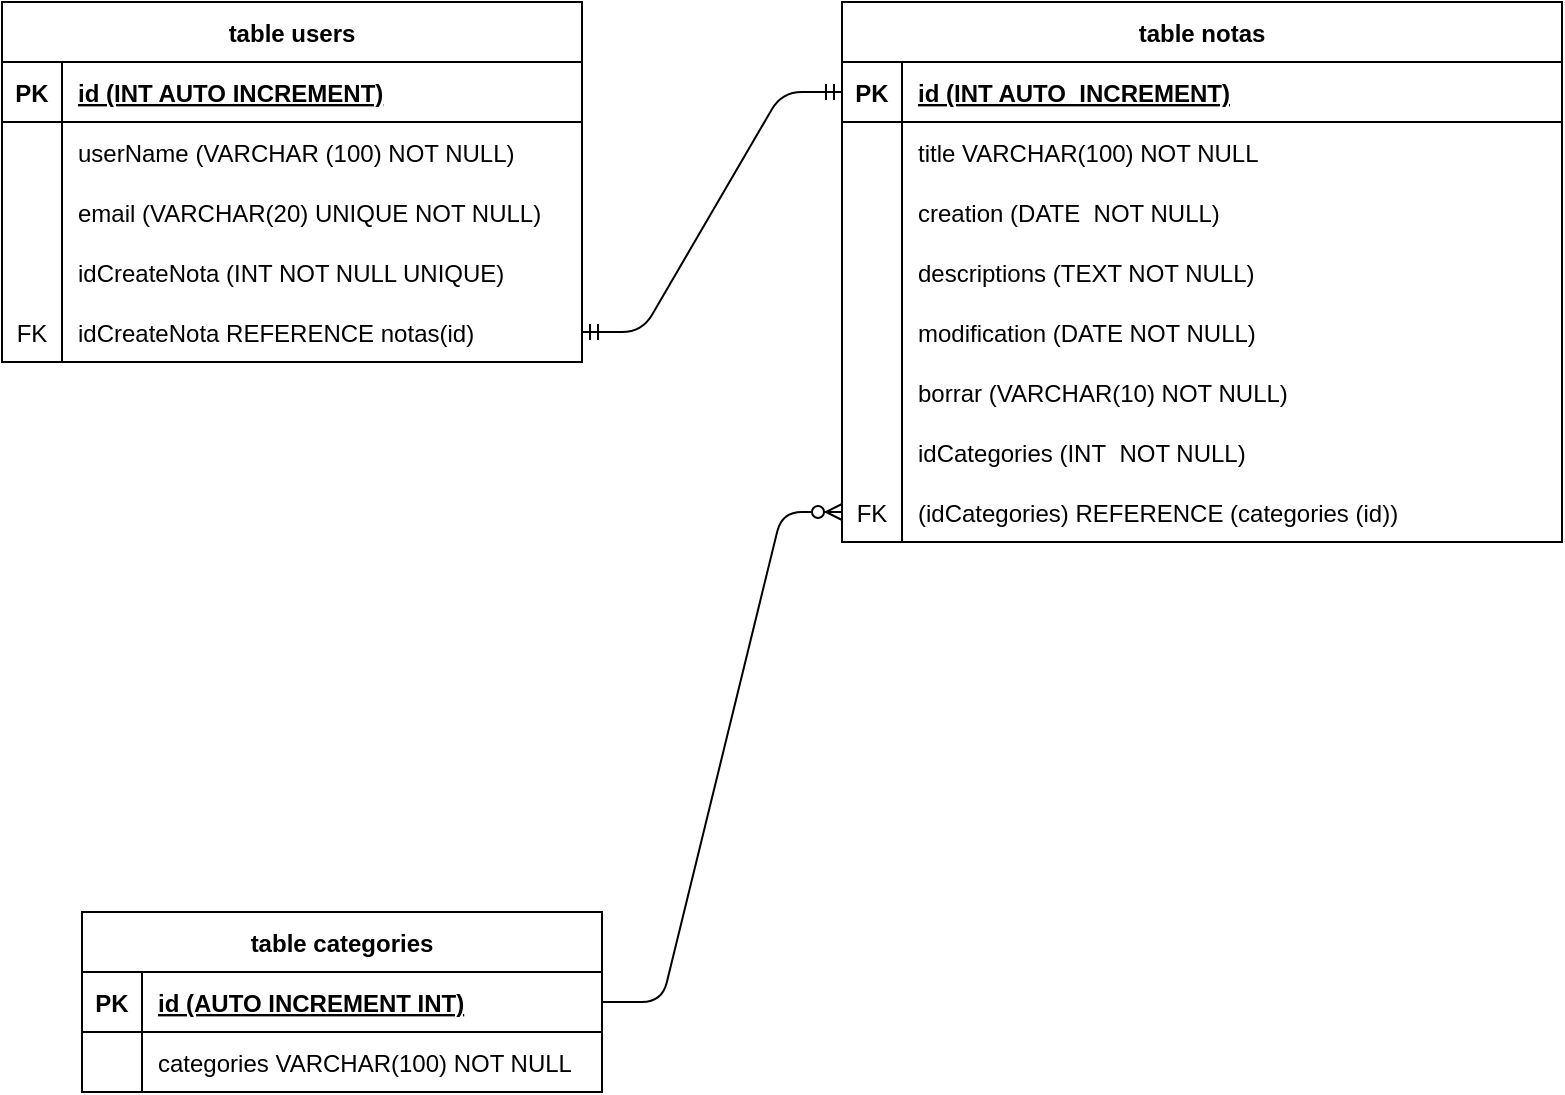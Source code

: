 <mxfile>
    <diagram id="QTij1_NT8wKQLhDXVTzH" name="Página-1">
        <mxGraphModel dx="1005" dy="997" grid="1" gridSize="10" guides="1" tooltips="1" connect="1" arrows="1" fold="1" page="1" pageScale="1" pageWidth="827" pageHeight="1169" math="0" shadow="0">
            <root>
                <mxCell id="0"/>
                <mxCell id="1" parent="0"/>
                <mxCell id="2" value="table categories" style="shape=table;startSize=30;container=1;collapsible=1;childLayout=tableLayout;fixedRows=1;rowLines=0;fontStyle=1;align=center;resizeLast=1;" vertex="1" parent="1">
                    <mxGeometry x="60" y="495" width="260" height="90" as="geometry"/>
                </mxCell>
                <mxCell id="3" value="" style="shape=partialRectangle;collapsible=0;dropTarget=0;pointerEvents=0;fillColor=none;top=0;left=0;bottom=1;right=0;points=[[0,0.5],[1,0.5]];portConstraint=eastwest;" vertex="1" parent="2">
                    <mxGeometry y="30" width="260" height="30" as="geometry"/>
                </mxCell>
                <mxCell id="4" value="PK" style="shape=partialRectangle;connectable=0;fillColor=none;top=0;left=0;bottom=0;right=0;fontStyle=1;overflow=hidden;" vertex="1" parent="3">
                    <mxGeometry width="30" height="30" as="geometry"/>
                </mxCell>
                <mxCell id="5" value="id (AUTO INCREMENT INT)" style="shape=partialRectangle;connectable=0;fillColor=none;top=0;left=0;bottom=0;right=0;align=left;spacingLeft=6;fontStyle=5;overflow=hidden;" vertex="1" parent="3">
                    <mxGeometry x="30" width="230" height="30" as="geometry"/>
                </mxCell>
                <mxCell id="6" value="" style="shape=partialRectangle;collapsible=0;dropTarget=0;pointerEvents=0;fillColor=none;top=0;left=0;bottom=0;right=0;points=[[0,0.5],[1,0.5]];portConstraint=eastwest;" vertex="1" parent="2">
                    <mxGeometry y="60" width="260" height="30" as="geometry"/>
                </mxCell>
                <mxCell id="7" value="" style="shape=partialRectangle;connectable=0;fillColor=none;top=0;left=0;bottom=0;right=0;editable=1;overflow=hidden;" vertex="1" parent="6">
                    <mxGeometry width="30" height="30" as="geometry"/>
                </mxCell>
                <mxCell id="8" value="categories VARCHAR(100) NOT NULL" style="shape=partialRectangle;connectable=0;fillColor=none;top=0;left=0;bottom=0;right=0;align=left;spacingLeft=6;overflow=hidden;" vertex="1" parent="6">
                    <mxGeometry x="30" width="230" height="30" as="geometry"/>
                </mxCell>
                <mxCell id="16" value="table notas" style="shape=table;startSize=30;container=1;collapsible=1;childLayout=tableLayout;fixedRows=1;rowLines=0;fontStyle=1;align=center;resizeLast=1;" vertex="1" parent="1">
                    <mxGeometry x="440" y="40" width="360" height="270" as="geometry"/>
                </mxCell>
                <mxCell id="17" value="" style="shape=partialRectangle;collapsible=0;dropTarget=0;pointerEvents=0;fillColor=none;top=0;left=0;bottom=1;right=0;points=[[0,0.5],[1,0.5]];portConstraint=eastwest;" vertex="1" parent="16">
                    <mxGeometry y="30" width="360" height="30" as="geometry"/>
                </mxCell>
                <mxCell id="18" value="PK" style="shape=partialRectangle;connectable=0;fillColor=none;top=0;left=0;bottom=0;right=0;fontStyle=1;overflow=hidden;" vertex="1" parent="17">
                    <mxGeometry width="30" height="30" as="geometry"/>
                </mxCell>
                <mxCell id="19" value="id (INT AUTO_INCREMENT)" style="shape=partialRectangle;connectable=0;fillColor=none;top=0;left=0;bottom=0;right=0;align=left;spacingLeft=6;fontStyle=5;overflow=hidden;" vertex="1" parent="17">
                    <mxGeometry x="30" width="330" height="30" as="geometry"/>
                </mxCell>
                <mxCell id="20" value="" style="shape=partialRectangle;collapsible=0;dropTarget=0;pointerEvents=0;fillColor=none;top=0;left=0;bottom=0;right=0;points=[[0,0.5],[1,0.5]];portConstraint=eastwest;" vertex="1" parent="16">
                    <mxGeometry y="60" width="360" height="30" as="geometry"/>
                </mxCell>
                <mxCell id="21" value="" style="shape=partialRectangle;connectable=0;fillColor=none;top=0;left=0;bottom=0;right=0;editable=1;overflow=hidden;" vertex="1" parent="20">
                    <mxGeometry width="30" height="30" as="geometry"/>
                </mxCell>
                <mxCell id="22" value="title VARCHAR(100) NOT NULL" style="shape=partialRectangle;connectable=0;fillColor=none;top=0;left=0;bottom=0;right=0;align=left;spacingLeft=6;overflow=hidden;" vertex="1" parent="20">
                    <mxGeometry x="30" width="330" height="30" as="geometry"/>
                </mxCell>
                <mxCell id="23" value="" style="shape=partialRectangle;collapsible=0;dropTarget=0;pointerEvents=0;fillColor=none;top=0;left=0;bottom=0;right=0;points=[[0,0.5],[1,0.5]];portConstraint=eastwest;" vertex="1" parent="16">
                    <mxGeometry y="90" width="360" height="30" as="geometry"/>
                </mxCell>
                <mxCell id="24" value="" style="shape=partialRectangle;connectable=0;fillColor=none;top=0;left=0;bottom=0;right=0;editable=1;overflow=hidden;" vertex="1" parent="23">
                    <mxGeometry width="30" height="30" as="geometry"/>
                </mxCell>
                <mxCell id="25" value="creation (DATE  NOT NULL)" style="shape=partialRectangle;connectable=0;fillColor=none;top=0;left=0;bottom=0;right=0;align=left;spacingLeft=6;overflow=hidden;" vertex="1" parent="23">
                    <mxGeometry x="30" width="330" height="30" as="geometry"/>
                </mxCell>
                <mxCell id="26" value="" style="shape=partialRectangle;collapsible=0;dropTarget=0;pointerEvents=0;fillColor=none;top=0;left=0;bottom=0;right=0;points=[[0,0.5],[1,0.5]];portConstraint=eastwest;" vertex="1" parent="16">
                    <mxGeometry y="120" width="360" height="30" as="geometry"/>
                </mxCell>
                <mxCell id="27" value="" style="shape=partialRectangle;connectable=0;fillColor=none;top=0;left=0;bottom=0;right=0;editable=1;overflow=hidden;" vertex="1" parent="26">
                    <mxGeometry width="30" height="30" as="geometry"/>
                </mxCell>
                <mxCell id="28" value="descriptions (TEXT NOT NULL)" style="shape=partialRectangle;connectable=0;fillColor=none;top=0;left=0;bottom=0;right=0;align=left;spacingLeft=6;overflow=hidden;" vertex="1" parent="26">
                    <mxGeometry x="30" width="330" height="30" as="geometry"/>
                </mxCell>
                <mxCell id="29" value="" style="shape=partialRectangle;collapsible=0;dropTarget=0;pointerEvents=0;fillColor=none;top=0;left=0;bottom=0;right=0;points=[[0,0.5],[1,0.5]];portConstraint=eastwest;" vertex="1" parent="16">
                    <mxGeometry y="150" width="360" height="30" as="geometry"/>
                </mxCell>
                <mxCell id="30" value="" style="shape=partialRectangle;connectable=0;fillColor=none;top=0;left=0;bottom=0;right=0;editable=1;overflow=hidden;" vertex="1" parent="29">
                    <mxGeometry width="30" height="30" as="geometry"/>
                </mxCell>
                <mxCell id="31" value="modification (DATE NOT NULL)" style="shape=partialRectangle;connectable=0;fillColor=none;top=0;left=0;bottom=0;right=0;align=left;spacingLeft=6;overflow=hidden;" vertex="1" parent="29">
                    <mxGeometry x="30" width="330" height="30" as="geometry"/>
                </mxCell>
                <mxCell id="32" value="" style="shape=partialRectangle;collapsible=0;dropTarget=0;pointerEvents=0;fillColor=none;top=0;left=0;bottom=0;right=0;points=[[0,0.5],[1,0.5]];portConstraint=eastwest;" vertex="1" parent="16">
                    <mxGeometry y="180" width="360" height="30" as="geometry"/>
                </mxCell>
                <mxCell id="33" value="" style="shape=partialRectangle;connectable=0;fillColor=none;top=0;left=0;bottom=0;right=0;editable=1;overflow=hidden;" vertex="1" parent="32">
                    <mxGeometry width="30" height="30" as="geometry"/>
                </mxCell>
                <mxCell id="34" value="borrar (VARCHAR(10) NOT NULL)" style="shape=partialRectangle;connectable=0;fillColor=none;top=0;left=0;bottom=0;right=0;align=left;spacingLeft=6;overflow=hidden;" vertex="1" parent="32">
                    <mxGeometry x="30" width="330" height="30" as="geometry"/>
                </mxCell>
                <mxCell id="35" value="" style="shape=partialRectangle;collapsible=0;dropTarget=0;pointerEvents=0;fillColor=none;top=0;left=0;bottom=0;right=0;points=[[0,0.5],[1,0.5]];portConstraint=eastwest;" vertex="1" parent="16">
                    <mxGeometry y="210" width="360" height="30" as="geometry"/>
                </mxCell>
                <mxCell id="36" value="" style="shape=partialRectangle;connectable=0;fillColor=none;top=0;left=0;bottom=0;right=0;editable=1;overflow=hidden;" vertex="1" parent="35">
                    <mxGeometry width="30" height="30" as="geometry"/>
                </mxCell>
                <mxCell id="37" value="idCategories (INT  NOT NULL)" style="shape=partialRectangle;connectable=0;fillColor=none;top=0;left=0;bottom=0;right=0;align=left;spacingLeft=6;overflow=hidden;" vertex="1" parent="35">
                    <mxGeometry x="30" width="330" height="30" as="geometry"/>
                </mxCell>
                <mxCell id="38" value="" style="shape=partialRectangle;collapsible=0;dropTarget=0;pointerEvents=0;fillColor=none;top=0;left=0;bottom=0;right=0;points=[[0,0.5],[1,0.5]];portConstraint=eastwest;" vertex="1" parent="16">
                    <mxGeometry y="240" width="360" height="30" as="geometry"/>
                </mxCell>
                <mxCell id="39" value="FK" style="shape=partialRectangle;connectable=0;fillColor=none;top=0;left=0;bottom=0;right=0;editable=1;overflow=hidden;" vertex="1" parent="38">
                    <mxGeometry width="30" height="30" as="geometry"/>
                </mxCell>
                <mxCell id="40" value="(idCategories) REFERENCE (categories (id))" style="shape=partialRectangle;connectable=0;fillColor=none;top=0;left=0;bottom=0;right=0;align=left;spacingLeft=6;overflow=hidden;" vertex="1" parent="38">
                    <mxGeometry x="30" width="330" height="30" as="geometry"/>
                </mxCell>
                <mxCell id="43" value="" style="edgeStyle=entityRelationEdgeStyle;fontSize=12;html=1;endArrow=ERzeroToMany;endFill=1;entryX=0;entryY=0.5;entryDx=0;entryDy=0;exitX=1;exitY=0.5;exitDx=0;exitDy=0;" edge="1" parent="1" source="3" target="38">
                    <mxGeometry width="100" height="100" relative="1" as="geometry">
                        <mxPoint x="300" y="270" as="sourcePoint"/>
                        <mxPoint x="250" y="210" as="targetPoint"/>
                    </mxGeometry>
                </mxCell>
                <mxCell id="44" value="table users" style="shape=table;startSize=30;container=1;collapsible=1;childLayout=tableLayout;fixedRows=1;rowLines=0;fontStyle=1;align=center;resizeLast=1;" vertex="1" parent="1">
                    <mxGeometry x="20" y="40" width="290" height="180" as="geometry"/>
                </mxCell>
                <mxCell id="45" value="" style="shape=partialRectangle;collapsible=0;dropTarget=0;pointerEvents=0;fillColor=none;top=0;left=0;bottom=1;right=0;points=[[0,0.5],[1,0.5]];portConstraint=eastwest;" vertex="1" parent="44">
                    <mxGeometry y="30" width="290" height="30" as="geometry"/>
                </mxCell>
                <mxCell id="46" value="PK" style="shape=partialRectangle;connectable=0;fillColor=none;top=0;left=0;bottom=0;right=0;fontStyle=1;overflow=hidden;" vertex="1" parent="45">
                    <mxGeometry width="30" height="30" as="geometry"/>
                </mxCell>
                <mxCell id="47" value="id (INT AUTO INCREMENT)" style="shape=partialRectangle;connectable=0;fillColor=none;top=0;left=0;bottom=0;right=0;align=left;spacingLeft=6;fontStyle=5;overflow=hidden;" vertex="1" parent="45">
                    <mxGeometry x="30" width="260" height="30" as="geometry"/>
                </mxCell>
                <mxCell id="48" value="" style="shape=partialRectangle;collapsible=0;dropTarget=0;pointerEvents=0;fillColor=none;top=0;left=0;bottom=0;right=0;points=[[0,0.5],[1,0.5]];portConstraint=eastwest;" vertex="1" parent="44">
                    <mxGeometry y="60" width="290" height="30" as="geometry"/>
                </mxCell>
                <mxCell id="49" value="" style="shape=partialRectangle;connectable=0;fillColor=none;top=0;left=0;bottom=0;right=0;editable=1;overflow=hidden;" vertex="1" parent="48">
                    <mxGeometry width="30" height="30" as="geometry"/>
                </mxCell>
                <mxCell id="50" value="userName (VARCHAR (100) NOT NULL)" style="shape=partialRectangle;connectable=0;fillColor=none;top=0;left=0;bottom=0;right=0;align=left;spacingLeft=6;overflow=hidden;" vertex="1" parent="48">
                    <mxGeometry x="30" width="260" height="30" as="geometry"/>
                </mxCell>
                <mxCell id="51" value="" style="shape=partialRectangle;collapsible=0;dropTarget=0;pointerEvents=0;fillColor=none;top=0;left=0;bottom=0;right=0;points=[[0,0.5],[1,0.5]];portConstraint=eastwest;" vertex="1" parent="44">
                    <mxGeometry y="90" width="290" height="30" as="geometry"/>
                </mxCell>
                <mxCell id="52" value="" style="shape=partialRectangle;connectable=0;fillColor=none;top=0;left=0;bottom=0;right=0;editable=1;overflow=hidden;" vertex="1" parent="51">
                    <mxGeometry width="30" height="30" as="geometry"/>
                </mxCell>
                <mxCell id="53" value="email (VARCHAR(20) UNIQUE NOT NULL)" style="shape=partialRectangle;connectable=0;fillColor=none;top=0;left=0;bottom=0;right=0;align=left;spacingLeft=6;overflow=hidden;" vertex="1" parent="51">
                    <mxGeometry x="30" width="260" height="30" as="geometry"/>
                </mxCell>
                <mxCell id="54" value="" style="shape=partialRectangle;collapsible=0;dropTarget=0;pointerEvents=0;fillColor=none;top=0;left=0;bottom=0;right=0;points=[[0,0.5],[1,0.5]];portConstraint=eastwest;" vertex="1" parent="44">
                    <mxGeometry y="120" width="290" height="30" as="geometry"/>
                </mxCell>
                <mxCell id="55" value="" style="shape=partialRectangle;connectable=0;fillColor=none;top=0;left=0;bottom=0;right=0;editable=1;overflow=hidden;" vertex="1" parent="54">
                    <mxGeometry width="30" height="30" as="geometry"/>
                </mxCell>
                <mxCell id="56" value="idCreateNota (INT NOT NULL UNIQUE)" style="shape=partialRectangle;connectable=0;fillColor=none;top=0;left=0;bottom=0;right=0;align=left;spacingLeft=6;overflow=hidden;" vertex="1" parent="54">
                    <mxGeometry x="30" width="260" height="30" as="geometry"/>
                </mxCell>
                <mxCell id="70" value="" style="shape=partialRectangle;collapsible=0;dropTarget=0;pointerEvents=0;fillColor=none;top=0;left=0;bottom=0;right=0;points=[[0,0.5],[1,0.5]];portConstraint=eastwest;" vertex="1" parent="44">
                    <mxGeometry y="150" width="290" height="30" as="geometry"/>
                </mxCell>
                <mxCell id="71" value="FK" style="shape=partialRectangle;connectable=0;fillColor=none;top=0;left=0;bottom=0;right=0;editable=1;overflow=hidden;" vertex="1" parent="70">
                    <mxGeometry width="30" height="30" as="geometry"/>
                </mxCell>
                <mxCell id="72" value="idCreateNota REFERENCE notas(id) " style="shape=partialRectangle;connectable=0;fillColor=none;top=0;left=0;bottom=0;right=0;align=left;spacingLeft=6;overflow=hidden;" vertex="1" parent="70">
                    <mxGeometry x="30" width="260" height="30" as="geometry"/>
                </mxCell>
                <mxCell id="74" value="" style="edgeStyle=entityRelationEdgeStyle;fontSize=12;html=1;endArrow=ERmandOne;startArrow=ERmandOne;entryX=0;entryY=0.5;entryDx=0;entryDy=0;exitX=1;exitY=0.5;exitDx=0;exitDy=0;" edge="1" parent="1" source="70" target="17">
                    <mxGeometry width="100" height="100" relative="1" as="geometry">
                        <mxPoint x="290" y="310" as="sourcePoint"/>
                        <mxPoint x="390" y="210" as="targetPoint"/>
                    </mxGeometry>
                </mxCell>
            </root>
        </mxGraphModel>
    </diagram>
</mxfile>